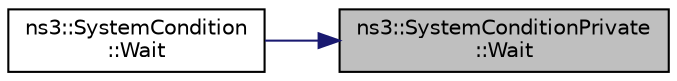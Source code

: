 digraph "ns3::SystemConditionPrivate::Wait"
{
 // LATEX_PDF_SIZE
  edge [fontname="Helvetica",fontsize="10",labelfontname="Helvetica",labelfontsize="10"];
  node [fontname="Helvetica",fontsize="10",shape=record];
  rankdir="RL";
  Node1 [label="ns3::SystemConditionPrivate\l::Wait",height=0.2,width=0.4,color="black", fillcolor="grey75", style="filled", fontcolor="black",tooltip="Unset the condition, then wait for another thread to set it with SetCondition."];
  Node1 -> Node2 [dir="back",color="midnightblue",fontsize="10",style="solid",fontname="Helvetica"];
  Node2 [label="ns3::SystemCondition\l::Wait",height=0.2,width=0.4,color="black", fillcolor="white", style="filled",URL="$classns3_1_1_system_condition.html#acbeea6bc6a31a1bcf03ac562a04f0ab6",tooltip="Wait, possibly forever, for the condition to be true."];
}

